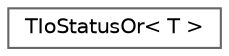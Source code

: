 digraph "Graphical Class Hierarchy"
{
 // INTERACTIVE_SVG=YES
 // LATEX_PDF_SIZE
  bgcolor="transparent";
  edge [fontname=Helvetica,fontsize=10,labelfontname=Helvetica,labelfontsize=10];
  node [fontname=Helvetica,fontsize=10,shape=box,height=0.2,width=0.4];
  rankdir="LR";
  Node0 [id="Node000000",label="TIoStatusOr\< T \>",height=0.2,width=0.4,color="grey40", fillcolor="white", style="filled",URL="$de/d3b/classTIoStatusOr.html",tooltip="Optional I/O result or error status."];
}

